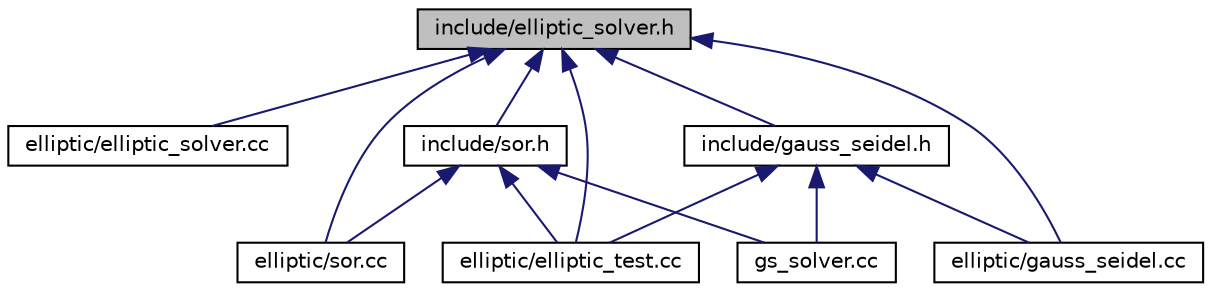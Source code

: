 digraph "include/elliptic_solver.h"
{
  edge [fontname="Helvetica",fontsize="10",labelfontname="Helvetica",labelfontsize="10"];
  node [fontname="Helvetica",fontsize="10",shape=record];
  Node1 [label="include/elliptic_solver.h",height=0.2,width=0.4,color="black", fillcolor="grey75", style="filled", fontcolor="black"];
  Node1 -> Node2 [dir="back",color="midnightblue",fontsize="10",style="solid",fontname="Helvetica"];
  Node2 [label="elliptic/elliptic_solver.cc",height=0.2,width=0.4,color="black", fillcolor="white", style="filled",URL="$elliptic__solver_8cc.html",tooltip="Base class implementation of EllipticSolver. "];
  Node1 -> Node3 [dir="back",color="midnightblue",fontsize="10",style="solid",fontname="Helvetica"];
  Node3 [label="elliptic/elliptic_test.cc",height=0.2,width=0.4,color="black", fillcolor="white", style="filled",URL="$elliptic__test_8cc.html"];
  Node1 -> Node4 [dir="back",color="midnightblue",fontsize="10",style="solid",fontname="Helvetica"];
  Node4 [label="include/sor.h",height=0.2,width=0.4,color="black", fillcolor="white", style="filled",URL="$sor_8h.html"];
  Node4 -> Node3 [dir="back",color="midnightblue",fontsize="10",style="solid",fontname="Helvetica"];
  Node4 -> Node5 [dir="back",color="midnightblue",fontsize="10",style="solid",fontname="Helvetica"];
  Node5 [label="elliptic/sor.cc",height=0.2,width=0.4,color="black", fillcolor="white", style="filled",URL="$sor_8cc.html",tooltip="Base class implementation of Successive Over-Reduction implementation of EllipticSolver. "];
  Node4 -> Node6 [dir="back",color="midnightblue",fontsize="10",style="solid",fontname="Helvetica"];
  Node6 [label="gs_solver.cc",height=0.2,width=0.4,color="black", fillcolor="white", style="filled",URL="$gs__solver_8cc.html"];
  Node1 -> Node7 [dir="back",color="midnightblue",fontsize="10",style="solid",fontname="Helvetica"];
  Node7 [label="include/gauss_seidel.h",height=0.2,width=0.4,color="black", fillcolor="white", style="filled",URL="$gauss__seidel_8h.html"];
  Node7 -> Node3 [dir="back",color="midnightblue",fontsize="10",style="solid",fontname="Helvetica"];
  Node7 -> Node8 [dir="back",color="midnightblue",fontsize="10",style="solid",fontname="Helvetica"];
  Node8 [label="elliptic/gauss_seidel.cc",height=0.2,width=0.4,color="black", fillcolor="white", style="filled",URL="$gauss__seidel_8cc.html",tooltip="Base class implementation of GaussSeidel. "];
  Node7 -> Node6 [dir="back",color="midnightblue",fontsize="10",style="solid",fontname="Helvetica"];
  Node1 -> Node8 [dir="back",color="midnightblue",fontsize="10",style="solid",fontname="Helvetica"];
  Node1 -> Node5 [dir="back",color="midnightblue",fontsize="10",style="solid",fontname="Helvetica"];
}
